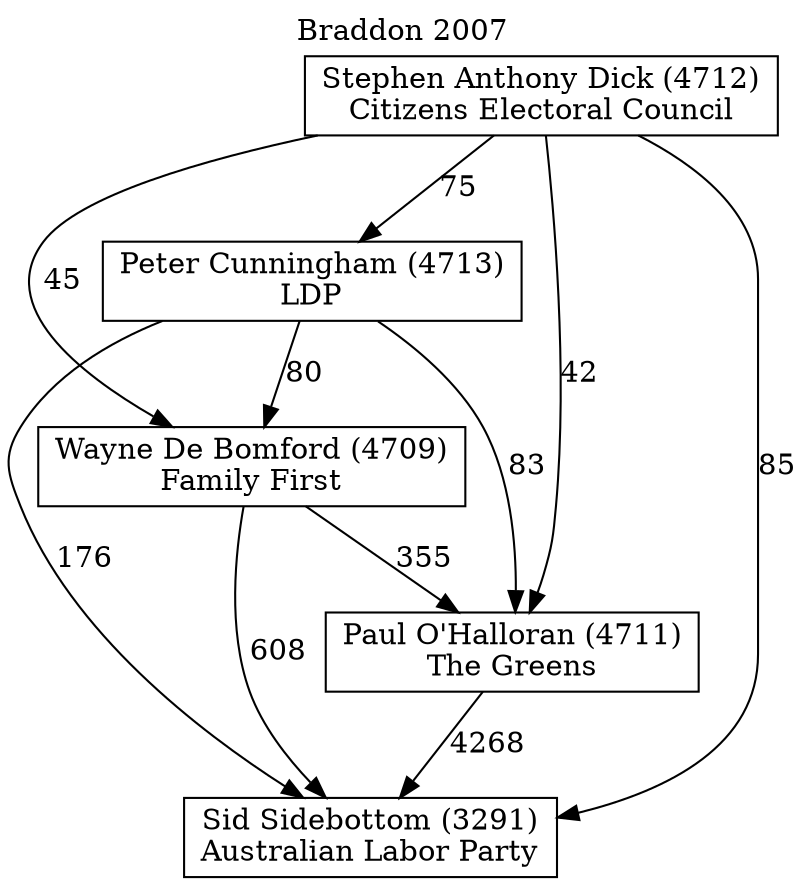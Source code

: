 // House preference flow
digraph "Sid Sidebottom (3291)_Braddon_2007" {
	graph [label="Braddon 2007" labelloc=t mclimit=10]
	node [shape=box]
	"Sid Sidebottom (3291)" [label="Sid Sidebottom (3291)
Australian Labor Party"]
	"Paul O'Halloran (4711)" [label="Paul O'Halloran (4711)
The Greens"]
	"Wayne De Bomford (4709)" [label="Wayne De Bomford (4709)
Family First"]
	"Peter Cunningham (4713)" [label="Peter Cunningham (4713)
LDP"]
	"Stephen Anthony Dick (4712)" [label="Stephen Anthony Dick (4712)
Citizens Electoral Council"]
	"Paul O'Halloran (4711)" -> "Sid Sidebottom (3291)" [label=4268]
	"Wayne De Bomford (4709)" -> "Paul O'Halloran (4711)" [label=355]
	"Peter Cunningham (4713)" -> "Wayne De Bomford (4709)" [label=80]
	"Stephen Anthony Dick (4712)" -> "Peter Cunningham (4713)" [label=75]
	"Wayne De Bomford (4709)" -> "Sid Sidebottom (3291)" [label=608]
	"Peter Cunningham (4713)" -> "Sid Sidebottom (3291)" [label=176]
	"Stephen Anthony Dick (4712)" -> "Sid Sidebottom (3291)" [label=85]
	"Stephen Anthony Dick (4712)" -> "Wayne De Bomford (4709)" [label=45]
	"Peter Cunningham (4713)" -> "Paul O'Halloran (4711)" [label=83]
	"Stephen Anthony Dick (4712)" -> "Paul O'Halloran (4711)" [label=42]
}
